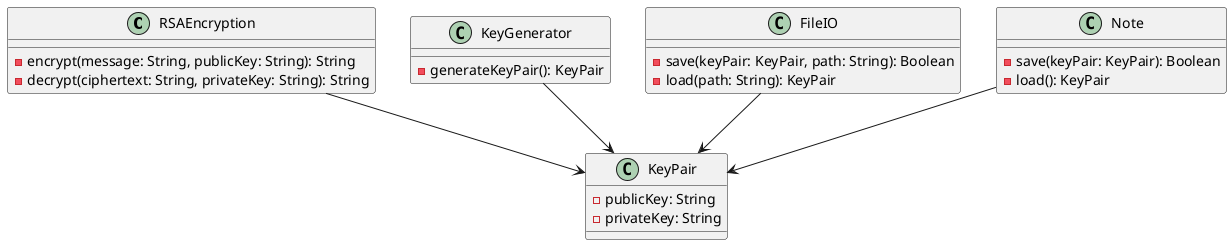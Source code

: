 @startuml

class RSAEncryption {
  -encrypt(message: String, publicKey: String): String
  -decrypt(ciphertext: String, privateKey: String): String
}

class KeyGenerator {
  -generateKeyPair(): KeyPair
}

class KeyPair {
  -publicKey: String
  -privateKey: String
}

class FileIO {
  -save(keyPair: KeyPair, path: String): Boolean
  -load(path: String): KeyPair
}

class Note {
  -save(keyPair: KeyPair): Boolean
  -load(): KeyPair
}

RSAEncryption --> KeyPair
KeyGenerator --> KeyPair
FileIO --> KeyPair
Note --> KeyPair

@enduml